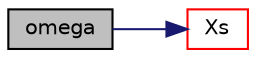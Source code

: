 digraph "omega"
{
  bgcolor="transparent";
  edge [fontname="Helvetica",fontsize="10",labelfontname="Helvetica",labelfontsize="10"];
  node [fontname="Helvetica",fontsize="10",shape=record];
  rankdir="LR";
  Node1 [label="omega",height=0.2,width=0.4,color="black", fillcolor="grey75", style="filled", fontcolor="black"];
  Node1 -> Node2 [color="midnightblue",fontsize="10",style="solid",fontname="Helvetica"];
  Node2 [label="Xs",height=0.2,width=0.4,color="red",URL="$a01385.html#a683fe42e97c2bfec151c808b93776afd",tooltip="Return the surface molar fractions. "];
}
